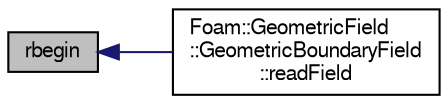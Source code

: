 digraph "rbegin"
{
  bgcolor="transparent";
  edge [fontname="FreeSans",fontsize="10",labelfontname="FreeSans",labelfontsize="10"];
  node [fontname="FreeSans",fontsize="10",shape=record];
  rankdir="LR";
  Node12401 [label="rbegin",height=0.2,width=0.4,color="black", fillcolor="grey75", style="filled", fontcolor="black"];
  Node12401 -> Node12402 [dir="back",color="midnightblue",fontsize="10",style="solid",fontname="FreeSans"];
  Node12402 [label="Foam::GeometricField\l::GeometricBoundaryField\l::readField",height=0.2,width=0.4,color="black",URL="$a26514.html#a3b159706bf20959b4215e3c90e2cdb2f",tooltip="Read the boundary field. "];
}

